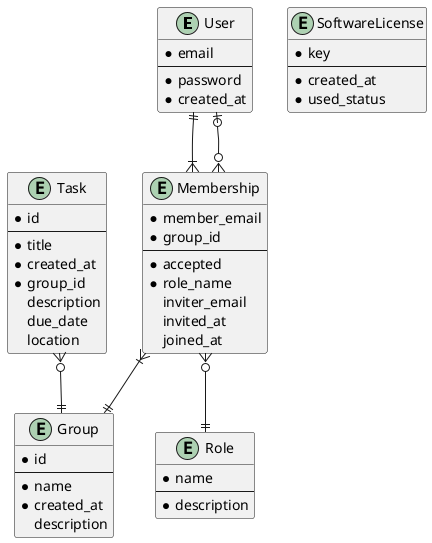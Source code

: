 @startuml

entity User {
  'User has no username, only email
  'As email is unique, it can be ID
  * email
  --
  * password
  * created_at
}

entity Task {
  * id
  --
  * title
  * created_at
  * group_id
  description
  due_date
  location
}

entity Group {
  * id
  --
  * name
  * created_at
  description
}

entity Role {
  * name
  --
  * description
}

entity Membership {
  'This design means:
  'One invitation of a user to a certain group at a time
  'A user cannot be invited to a group he is part of
  * member_email
  * group_id
  --
  'If 0 this is an open invitation
  * accepted 
  * role_name
  inviter_email
  invited_at
  joined_at
}

entity SoftwareLicense {
  * key
  --
  * created_at
  * used_status
}

'Full membership
User ||--|{ Membership 
'Invitation
User |o--o{ Membership 
Membership }|--|| Group
Membership }o--|| Role
Task }o--|| Group

@enduml

